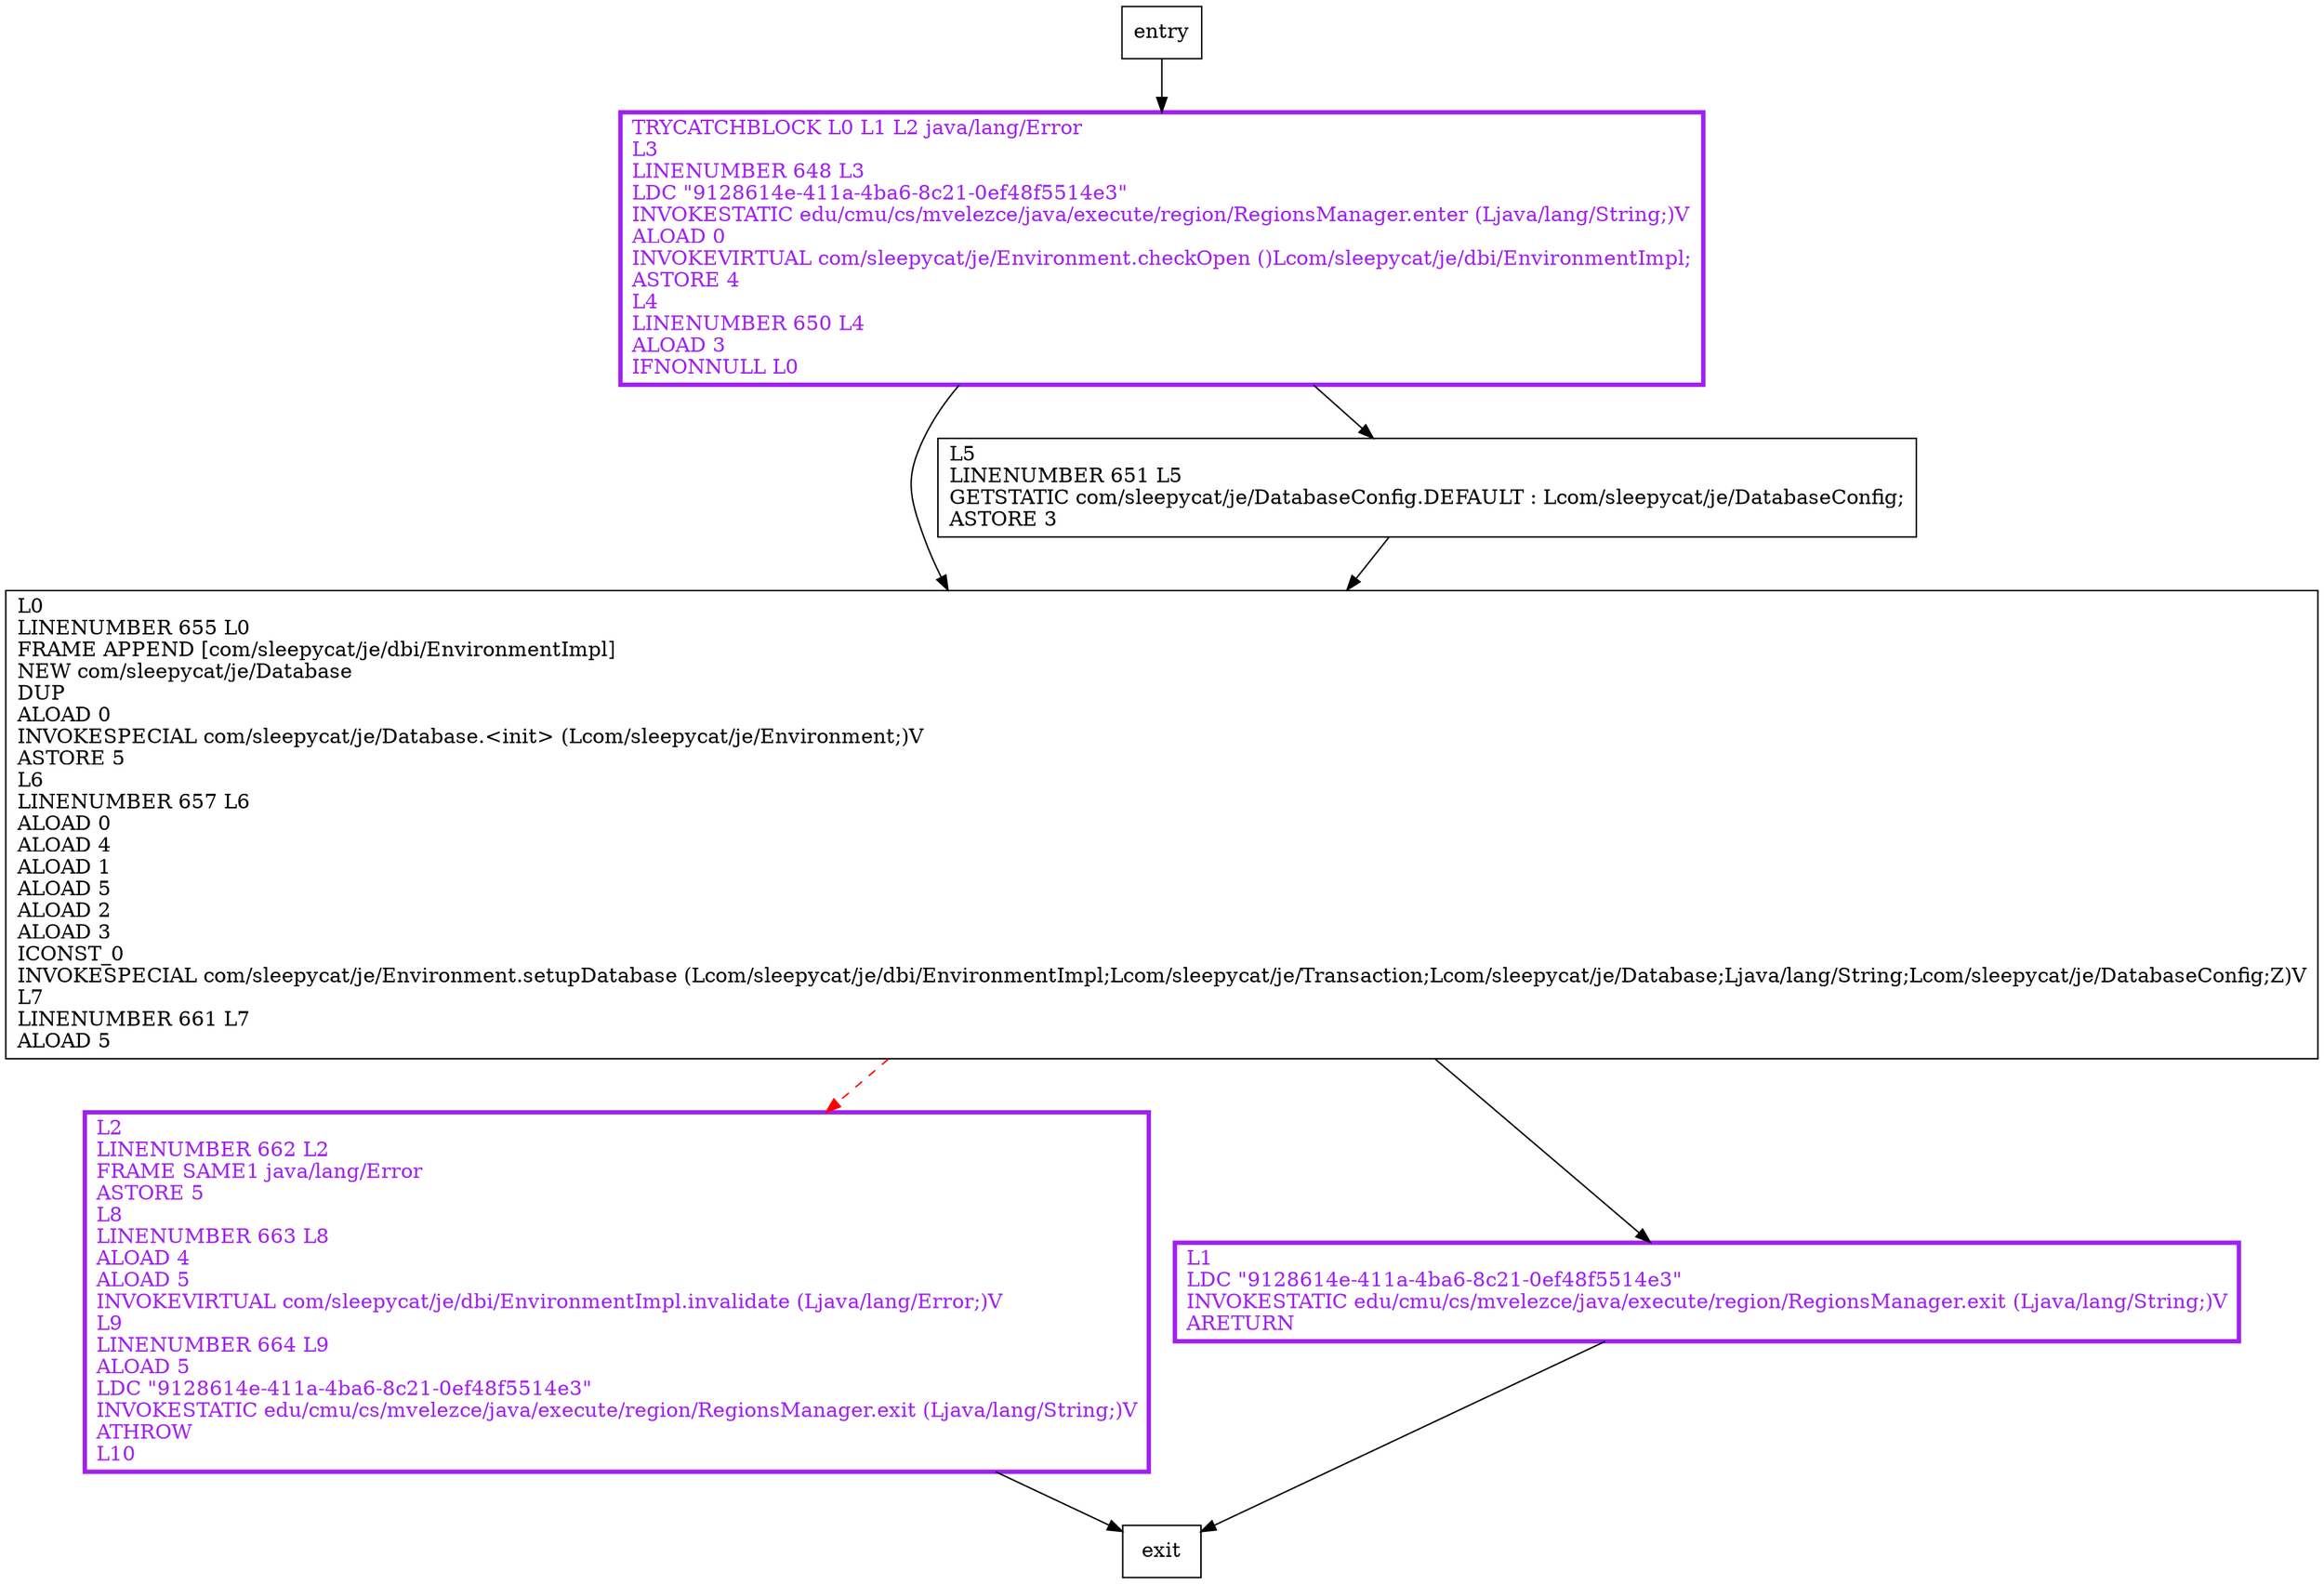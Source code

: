 digraph openDatabase {
node [shape=record];
1693539728 [label="TRYCATCHBLOCK L0 L1 L2 java/lang/Error\lL3\lLINENUMBER 648 L3\lLDC \"9128614e-411a-4ba6-8c21-0ef48f5514e3\"\lINVOKESTATIC edu/cmu/cs/mvelezce/java/execute/region/RegionsManager.enter (Ljava/lang/String;)V\lALOAD 0\lINVOKEVIRTUAL com/sleepycat/je/Environment.checkOpen ()Lcom/sleepycat/je/dbi/EnvironmentImpl;\lASTORE 4\lL4\lLINENUMBER 650 L4\lALOAD 3\lIFNONNULL L0\l"];
559877323 [label="L0\lLINENUMBER 655 L0\lFRAME APPEND [com/sleepycat/je/dbi/EnvironmentImpl]\lNEW com/sleepycat/je/Database\lDUP\lALOAD 0\lINVOKESPECIAL com/sleepycat/je/Database.\<init\> (Lcom/sleepycat/je/Environment;)V\lASTORE 5\lL6\lLINENUMBER 657 L6\lALOAD 0\lALOAD 4\lALOAD 1\lALOAD 5\lALOAD 2\lALOAD 3\lICONST_0\lINVOKESPECIAL com/sleepycat/je/Environment.setupDatabase (Lcom/sleepycat/je/dbi/EnvironmentImpl;Lcom/sleepycat/je/Transaction;Lcom/sleepycat/je/Database;Ljava/lang/String;Lcom/sleepycat/je/DatabaseConfig;Z)V\lL7\lLINENUMBER 661 L7\lALOAD 5\l"];
955742218 [label="L5\lLINENUMBER 651 L5\lGETSTATIC com/sleepycat/je/DatabaseConfig.DEFAULT : Lcom/sleepycat/je/DatabaseConfig;\lASTORE 3\l"];
1443144327 [label="L2\lLINENUMBER 662 L2\lFRAME SAME1 java/lang/Error\lASTORE 5\lL8\lLINENUMBER 663 L8\lALOAD 4\lALOAD 5\lINVOKEVIRTUAL com/sleepycat/je/dbi/EnvironmentImpl.invalidate (Ljava/lang/Error;)V\lL9\lLINENUMBER 664 L9\lALOAD 5\lLDC \"9128614e-411a-4ba6-8c21-0ef48f5514e3\"\lINVOKESTATIC edu/cmu/cs/mvelezce/java/execute/region/RegionsManager.exit (Ljava/lang/String;)V\lATHROW\lL10\l"];
1064885264 [label="L1\lLDC \"9128614e-411a-4ba6-8c21-0ef48f5514e3\"\lINVOKESTATIC edu/cmu/cs/mvelezce/java/execute/region/RegionsManager.exit (Ljava/lang/String;)V\lARETURN\l"];
entry;
exit;
entry -> 1693539728
1693539728 -> 955742218
1693539728 -> 559877323
559877323 -> 1443144327 [style=dashed, color=red]
559877323 -> 1064885264
955742218 -> 559877323
1443144327 -> exit
1064885264 -> exit
1693539728[fontcolor="purple", penwidth=3, color="purple"];
1443144327[fontcolor="purple", penwidth=3, color="purple"];
1064885264[fontcolor="purple", penwidth=3, color="purple"];
}
